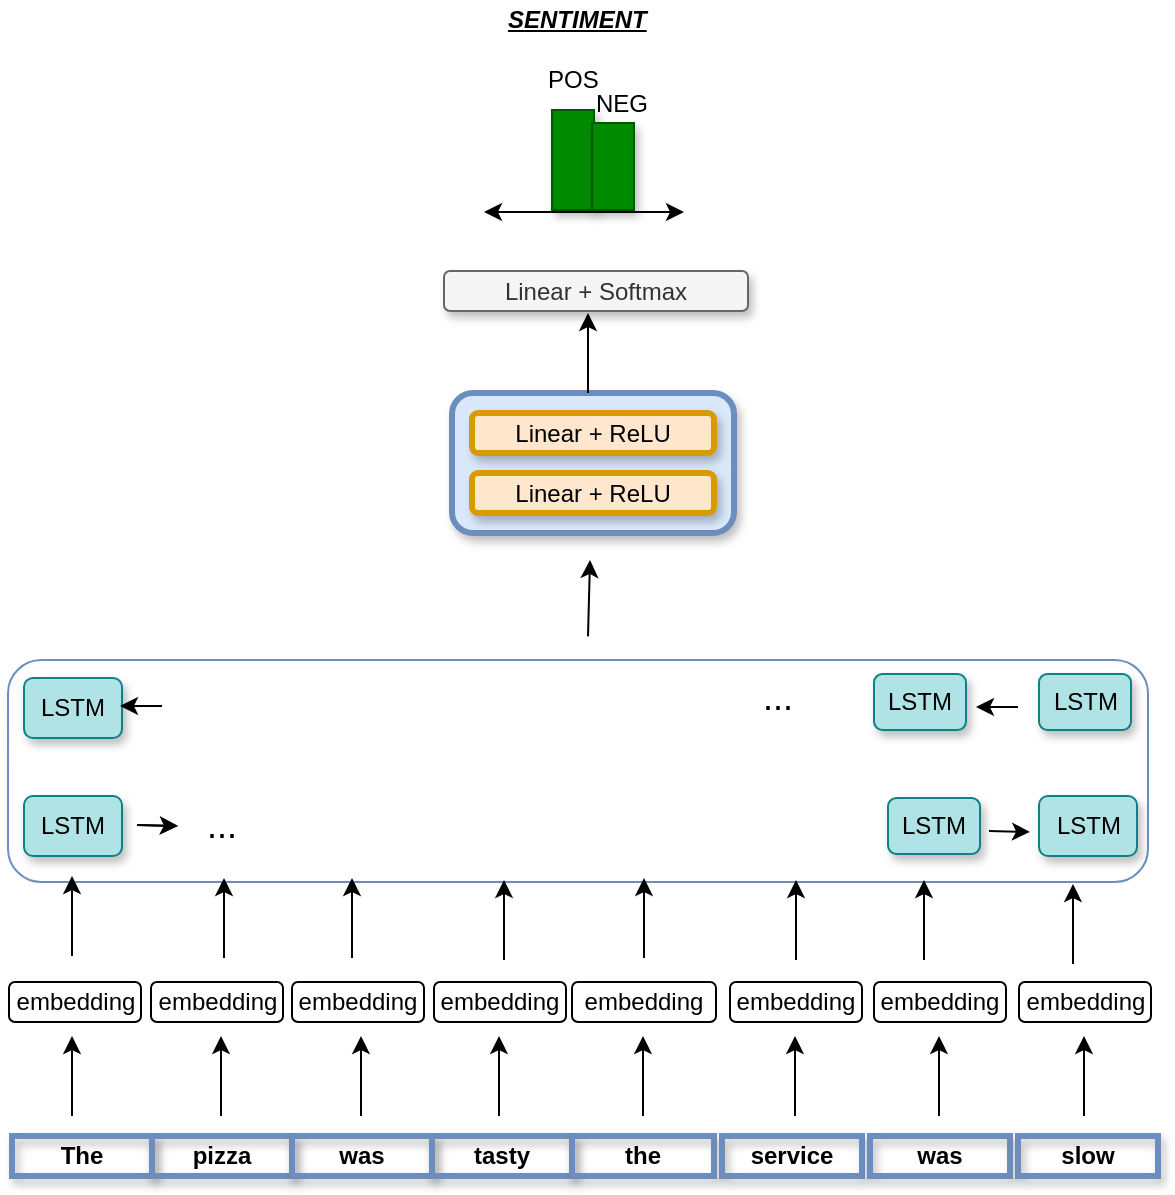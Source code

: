 <mxfile version="15.3.7" type="device"><diagram id="N7JLtDyA_7KSi02FKlXp" name="Page-1"><mxGraphModel dx="1422" dy="800" grid="1" gridSize="10" guides="1" tooltips="1" connect="1" arrows="1" fold="1" page="1" pageScale="1" pageWidth="827" pageHeight="1169" math="0" shadow="0"><root><mxCell id="0"/><mxCell id="1" parent="0"/><mxCell id="1vKBVT4091qM5uMeGwXg-2" value="&lt;b&gt;The&lt;/b&gt;" style="rounded=0;whiteSpace=wrap;html=1;shadow=1;fillColor=none;strokeColor=#6c8ebf;strokeWidth=3;" parent="1" vertex="1"><mxGeometry x="127" y="718" width="70" height="20" as="geometry"/></mxCell><mxCell id="1vKBVT4091qM5uMeGwXg-5" value="&lt;b&gt;pizza&lt;/b&gt;" style="rounded=0;whiteSpace=wrap;html=1;shadow=1;fillColor=none;strokeColor=#6c8ebf;strokeWidth=3;" parent="1" vertex="1"><mxGeometry x="197" y="718" width="70" height="20" as="geometry"/></mxCell><mxCell id="1vKBVT4091qM5uMeGwXg-6" value="&lt;b&gt;was&lt;/b&gt;" style="rounded=0;whiteSpace=wrap;html=1;shadow=1;fillColor=none;strokeColor=#6c8ebf;strokeWidth=3;" parent="1" vertex="1"><mxGeometry x="267" y="718" width="70" height="20" as="geometry"/></mxCell><mxCell id="1vKBVT4091qM5uMeGwXg-7" value="&lt;b&gt;tasty&lt;/b&gt;" style="rounded=0;whiteSpace=wrap;html=1;shadow=1;fillColor=none;strokeColor=#6C8EBF;strokeWidth=3;" parent="1" vertex="1"><mxGeometry x="337" y="718" width="70" height="20" as="geometry"/></mxCell><mxCell id="1vKBVT4091qM5uMeGwXg-8" value="&lt;b&gt;the&lt;/b&gt;" style="rounded=0;whiteSpace=wrap;html=1;shadow=1;fillColor=none;strokeColor=#6c8ebf;strokeWidth=3;" parent="1" vertex="1"><mxGeometry x="407" y="718" width="71" height="20" as="geometry"/></mxCell><mxCell id="1vKBVT4091qM5uMeGwXg-9" value="" style="endArrow=classic;html=1;entryX=0.5;entryY=1;entryDx=0;entryDy=0;" parent="1" edge="1"><mxGeometry width="50" height="50" relative="1" as="geometry"><mxPoint x="157" y="708" as="sourcePoint"/><mxPoint x="157" y="668" as="targetPoint"/></mxGeometry></mxCell><mxCell id="1vKBVT4091qM5uMeGwXg-25" value="" style="endArrow=classic;html=1;exitX=0.56;exitY=0.003;exitDx=0;exitDy=0;exitPerimeter=0;" parent="1" edge="1"><mxGeometry width="50" height="50" relative="1" as="geometry"><mxPoint x="415.0" y="468.18" as="sourcePoint"/><mxPoint x="416" y="430" as="targetPoint"/></mxGeometry></mxCell><mxCell id="1vKBVT4091qM5uMeGwXg-26" value="" style="rounded=1;whiteSpace=wrap;html=1;fillColor=#dae8fc;strokeColor=#6c8ebf;strokeWidth=3;shadow=1;" parent="1" vertex="1"><mxGeometry x="347" y="346.5" width="141" height="70" as="geometry"/></mxCell><mxCell id="1vKBVT4091qM5uMeGwXg-27" value="Linear + ReLU" style="rounded=1;whiteSpace=wrap;html=1;fillColor=#ffe6cc;strokeColor=#d79b00;strokeWidth=3;comic=0;shadow=1;" parent="1" vertex="1"><mxGeometry x="357" y="356.5" width="121" height="20" as="geometry"/></mxCell><mxCell id="1vKBVT4091qM5uMeGwXg-28" value="Linear + ReLU" style="rounded=1;whiteSpace=wrap;html=1;fillColor=#ffe6cc;strokeColor=#d79b00;strokeWidth=3;shadow=1;" parent="1" vertex="1"><mxGeometry x="357" y="386.5" width="121" height="20" as="geometry"/></mxCell><mxCell id="1vKBVT4091qM5uMeGwXg-54" value="Linear + Softmax" style="rounded=1;whiteSpace=wrap;html=1;shadow=1;glass=0;comic=0;strokeWidth=1;fillColor=#f5f5f5;strokeColor=#666666;fontColor=#333333;" parent="1" vertex="1"><mxGeometry x="343" y="285.5" width="152" height="20" as="geometry"/></mxCell><mxCell id="1vKBVT4091qM5uMeGwXg-56" value="" style="endArrow=classic;startArrow=classic;html=1;" parent="1" edge="1"><mxGeometry width="50" height="50" relative="1" as="geometry"><mxPoint x="363" y="256" as="sourcePoint"/><mxPoint x="463" y="256" as="targetPoint"/></mxGeometry></mxCell><mxCell id="1vKBVT4091qM5uMeGwXg-57" value="" style="rounded=0;whiteSpace=wrap;html=1;shadow=1;glass=0;comic=0;strokeWidth=1;fillColor=#008a00;strokeColor=#005700;fontColor=#ffffff;" parent="1" vertex="1"><mxGeometry x="397" y="205" width="21" height="50" as="geometry"/></mxCell><mxCell id="1vKBVT4091qM5uMeGwXg-61" value="" style="rounded=0;whiteSpace=wrap;html=1;shadow=1;glass=0;comic=0;strokeWidth=1;fillColor=#008a00;strokeColor=#005700;fontColor=#ffffff;" parent="1" vertex="1"><mxGeometry x="417" y="211.5" width="21" height="43.5" as="geometry"/></mxCell><mxCell id="1vKBVT4091qM5uMeGwXg-62" value="POS" style="text;html=1;resizable=0;points=[];autosize=1;align=left;verticalAlign=top;spacingTop=-4;" parent="1" vertex="1"><mxGeometry x="393" y="179.5" width="40" height="20" as="geometry"/></mxCell><mxCell id="1vKBVT4091qM5uMeGwXg-63" value="" style="endArrow=classic;html=1;" parent="1" edge="1"><mxGeometry width="50" height="50" relative="1" as="geometry"><mxPoint x="415" y="346.5" as="sourcePoint"/><mxPoint x="415" y="306.5" as="targetPoint"/></mxGeometry></mxCell><mxCell id="1vKBVT4091qM5uMeGwXg-72" value="&lt;b&gt;service&lt;/b&gt;" style="rounded=0;whiteSpace=wrap;html=1;shadow=1;fillColor=none;strokeColor=#6C8EBF;strokeWidth=3;" parent="1" vertex="1"><mxGeometry x="482" y="718" width="70" height="20" as="geometry"/></mxCell><mxCell id="1vKBVT4091qM5uMeGwXg-73" value="&lt;b&gt;was&lt;/b&gt;" style="rounded=0;whiteSpace=wrap;html=1;shadow=1;fillColor=none;strokeColor=#6c8ebf;strokeWidth=3;" parent="1" vertex="1"><mxGeometry x="556" y="718" width="70" height="20" as="geometry"/></mxCell><mxCell id="ZNMZA-cHTU3ABmhlaHGU-36" value="embedding" style="rounded=1;whiteSpace=wrap;html=1;" parent="1" vertex="1"><mxGeometry x="125.5" y="641" width="66" height="20" as="geometry"/></mxCell><mxCell id="XI3p5OOavdTKr7Pio_GI-2" value="&lt;u&gt;&lt;i&gt;&lt;b&gt;SENTIMENT&lt;/b&gt;&lt;/i&gt;&lt;/u&gt;" style="text;html=1;resizable=0;points=[];autosize=1;align=left;verticalAlign=top;spacingTop=-4;" parent="1" vertex="1"><mxGeometry x="373.003" y="150" width="80" height="20" as="geometry"/></mxCell><mxCell id="XbLmDEbApc3o17pJdD5w-1" value="&lt;b&gt;slow&lt;/b&gt;" style="rounded=0;whiteSpace=wrap;html=1;shadow=1;fillColor=none;strokeColor=#6c8ebf;strokeWidth=3;" vertex="1" parent="1"><mxGeometry x="630" y="718" width="70" height="20" as="geometry"/></mxCell><mxCell id="XbLmDEbApc3o17pJdD5w-10" value="embedding" style="rounded=1;whiteSpace=wrap;html=1;" vertex="1" parent="1"><mxGeometry x="630.5" y="641" width="66" height="20" as="geometry"/></mxCell><mxCell id="XbLmDEbApc3o17pJdD5w-11" value="" style="endArrow=classic;html=1;entryX=0.5;entryY=1;entryDx=0;entryDy=0;" edge="1" parent="1"><mxGeometry width="50" height="50" relative="1" as="geometry"><mxPoint x="663" y="708" as="sourcePoint"/><mxPoint x="663" y="668" as="targetPoint"/></mxGeometry></mxCell><mxCell id="XbLmDEbApc3o17pJdD5w-13" value="embedding" style="rounded=1;whiteSpace=wrap;html=1;" vertex="1" parent="1"><mxGeometry x="196.5" y="641" width="66" height="20" as="geometry"/></mxCell><mxCell id="XbLmDEbApc3o17pJdD5w-14" value="embedding" style="rounded=1;whiteSpace=wrap;html=1;" vertex="1" parent="1"><mxGeometry x="267" y="641" width="66" height="20" as="geometry"/></mxCell><mxCell id="XbLmDEbApc3o17pJdD5w-15" value="embedding" style="rounded=1;whiteSpace=wrap;html=1;" vertex="1" parent="1"><mxGeometry x="338" y="641" width="66" height="20" as="geometry"/></mxCell><mxCell id="XbLmDEbApc3o17pJdD5w-16" value="embedding" style="rounded=1;whiteSpace=wrap;html=1;" vertex="1" parent="1"><mxGeometry x="407" y="641" width="72" height="20" as="geometry"/></mxCell><mxCell id="XbLmDEbApc3o17pJdD5w-17" value="embedding" style="rounded=1;whiteSpace=wrap;html=1;" vertex="1" parent="1"><mxGeometry x="486" y="641" width="66" height="20" as="geometry"/></mxCell><mxCell id="XbLmDEbApc3o17pJdD5w-19" value="embedding" style="rounded=1;whiteSpace=wrap;html=1;" vertex="1" parent="1"><mxGeometry x="558" y="641" width="66" height="20" as="geometry"/></mxCell><mxCell id="XbLmDEbApc3o17pJdD5w-20" value="" style="endArrow=classic;html=1;entryX=0.5;entryY=1;entryDx=0;entryDy=0;" edge="1" parent="1"><mxGeometry width="50" height="50" relative="1" as="geometry"><mxPoint x="231.5" y="708" as="sourcePoint"/><mxPoint x="231.5" y="668" as="targetPoint"/></mxGeometry></mxCell><mxCell id="XbLmDEbApc3o17pJdD5w-21" value="" style="endArrow=classic;html=1;entryX=0.5;entryY=1;entryDx=0;entryDy=0;" edge="1" parent="1"><mxGeometry width="50" height="50" relative="1" as="geometry"><mxPoint x="301.5" y="708" as="sourcePoint"/><mxPoint x="301.5" y="668" as="targetPoint"/></mxGeometry></mxCell><mxCell id="XbLmDEbApc3o17pJdD5w-22" value="" style="endArrow=classic;html=1;entryX=0.5;entryY=1;entryDx=0;entryDy=0;" edge="1" parent="1"><mxGeometry width="50" height="50" relative="1" as="geometry"><mxPoint x="370.5" y="708" as="sourcePoint"/><mxPoint x="370.5" y="668" as="targetPoint"/></mxGeometry></mxCell><mxCell id="XbLmDEbApc3o17pJdD5w-23" value="" style="endArrow=classic;html=1;entryX=0.5;entryY=1;entryDx=0;entryDy=0;" edge="1" parent="1"><mxGeometry width="50" height="50" relative="1" as="geometry"><mxPoint x="442.5" y="708" as="sourcePoint"/><mxPoint x="442.5" y="668" as="targetPoint"/></mxGeometry></mxCell><mxCell id="XbLmDEbApc3o17pJdD5w-24" value="" style="endArrow=classic;html=1;entryX=0.5;entryY=1;entryDx=0;entryDy=0;" edge="1" parent="1"><mxGeometry width="50" height="50" relative="1" as="geometry"><mxPoint x="518.5" y="708" as="sourcePoint"/><mxPoint x="518.5" y="668" as="targetPoint"/></mxGeometry></mxCell><mxCell id="XbLmDEbApc3o17pJdD5w-25" value="" style="endArrow=classic;html=1;entryX=0.5;entryY=1;entryDx=0;entryDy=0;" edge="1" parent="1"><mxGeometry width="50" height="50" relative="1" as="geometry"><mxPoint x="590.5" y="708" as="sourcePoint"/><mxPoint x="590.5" y="668" as="targetPoint"/></mxGeometry></mxCell><mxCell id="XbLmDEbApc3o17pJdD5w-34" value="" style="rounded=1;whiteSpace=wrap;html=1;fontSize=18;strokeColor=#6C8EBF;" vertex="1" parent="1"><mxGeometry x="125" y="480" width="570" height="111" as="geometry"/></mxCell><mxCell id="ZNMZA-cHTU3ABmhlaHGU-1" value="LSTM" style="rounded=1;whiteSpace=wrap;html=1;shadow=1;glass=0;comic=0;strokeWidth=1;fillColor=#b0e3e6;strokeColor=#0e8088;" parent="1" vertex="1"><mxGeometry x="133" y="548" width="49" height="30" as="geometry"/></mxCell><mxCell id="ZNMZA-cHTU3ABmhlaHGU-2" value="LSTM" style="rounded=1;whiteSpace=wrap;html=1;shadow=1;glass=0;comic=0;strokeWidth=1;fillColor=#b0e3e6;strokeColor=#0e8088;" parent="1" vertex="1"><mxGeometry x="640.5" y="548" width="49" height="30" as="geometry"/></mxCell><mxCell id="ZNMZA-cHTU3ABmhlaHGU-3" value="LSTM" style="rounded=1;whiteSpace=wrap;html=1;shadow=1;glass=0;comic=0;strokeWidth=1;fillColor=#b0e3e6;strokeColor=#0e8088;" parent="1" vertex="1"><mxGeometry x="133" y="489" width="49" height="30" as="geometry"/></mxCell><mxCell id="ZNMZA-cHTU3ABmhlaHGU-4" value="LSTM" style="rounded=1;whiteSpace=wrap;html=1;shadow=1;glass=0;comic=0;strokeWidth=1;fillColor=#b0e3e6;strokeColor=#0e8088;" parent="1" vertex="1"><mxGeometry x="640.5" y="487" width="46" height="28" as="geometry"/></mxCell><mxCell id="ZNMZA-cHTU3ABmhlaHGU-8" value="" style="endArrow=classic;html=1;" parent="1" edge="1"><mxGeometry width="50" height="50" relative="1" as="geometry"><mxPoint x="202" y="503" as="sourcePoint"/><mxPoint x="181" y="503" as="targetPoint"/></mxGeometry></mxCell><mxCell id="XbLmDEbApc3o17pJdD5w-4" value="" style="endArrow=classic;html=1;" edge="1" parent="1"><mxGeometry width="50" height="50" relative="1" as="geometry"><mxPoint x="189.5" y="562.5" as="sourcePoint"/><mxPoint x="210" y="563" as="targetPoint"/></mxGeometry></mxCell><mxCell id="XbLmDEbApc3o17pJdD5w-5" value="..." style="text;html=1;strokeColor=none;fillColor=none;align=center;verticalAlign=middle;whiteSpace=wrap;rounded=0;fontSize=18;" vertex="1" parent="1"><mxGeometry x="490" y="489" width="40" height="20" as="geometry"/></mxCell><mxCell id="XbLmDEbApc3o17pJdD5w-6" value="LSTM" style="rounded=1;whiteSpace=wrap;html=1;shadow=1;glass=0;comic=0;strokeWidth=1;fillColor=#b0e3e6;strokeColor=#0e8088;" vertex="1" parent="1"><mxGeometry x="558" y="487" width="46" height="28" as="geometry"/></mxCell><mxCell id="XbLmDEbApc3o17pJdD5w-8" value="" style="endArrow=classic;html=1;" edge="1" parent="1"><mxGeometry width="50" height="50" relative="1" as="geometry"><mxPoint x="630" y="503.5" as="sourcePoint"/><mxPoint x="609" y="503.5" as="targetPoint"/></mxGeometry></mxCell><mxCell id="XbLmDEbApc3o17pJdD5w-27" value="LSTM" style="rounded=1;whiteSpace=wrap;html=1;shadow=1;glass=0;comic=0;strokeWidth=1;fillColor=#b0e3e6;strokeColor=#0e8088;" vertex="1" parent="1"><mxGeometry x="565" y="549" width="46" height="28" as="geometry"/></mxCell><mxCell id="XbLmDEbApc3o17pJdD5w-31" value="" style="endArrow=classic;html=1;" edge="1" parent="1"><mxGeometry width="50" height="50" relative="1" as="geometry"><mxPoint x="615.5" y="565.5" as="sourcePoint"/><mxPoint x="636" y="566" as="targetPoint"/></mxGeometry></mxCell><mxCell id="XbLmDEbApc3o17pJdD5w-32" value="" style="endArrow=classic;html=1;" edge="1" parent="1"><mxGeometry width="50" height="50" relative="1" as="geometry"><mxPoint x="189.5" y="562.5" as="sourcePoint"/><mxPoint x="210" y="563" as="targetPoint"/></mxGeometry></mxCell><mxCell id="XbLmDEbApc3o17pJdD5w-33" value="..." style="text;html=1;strokeColor=none;fillColor=none;align=center;verticalAlign=middle;whiteSpace=wrap;rounded=0;fontSize=18;" vertex="1" parent="1"><mxGeometry x="212" y="553" width="40" height="20" as="geometry"/></mxCell><mxCell id="XbLmDEbApc3o17pJdD5w-35" value="" style="endArrow=classic;html=1;entryX=0.5;entryY=1;entryDx=0;entryDy=0;" edge="1" parent="1"><mxGeometry width="50" height="50" relative="1" as="geometry"><mxPoint x="157" y="628" as="sourcePoint"/><mxPoint x="157" y="588" as="targetPoint"/></mxGeometry></mxCell><mxCell id="XbLmDEbApc3o17pJdD5w-36" value="" style="endArrow=classic;html=1;entryX=0.5;entryY=1;entryDx=0;entryDy=0;" edge="1" parent="1"><mxGeometry width="50" height="50" relative="1" as="geometry"><mxPoint x="233" y="629" as="sourcePoint"/><mxPoint x="233" y="589" as="targetPoint"/></mxGeometry></mxCell><mxCell id="XbLmDEbApc3o17pJdD5w-37" value="" style="endArrow=classic;html=1;entryX=0.5;entryY=1;entryDx=0;entryDy=0;" edge="1" parent="1"><mxGeometry width="50" height="50" relative="1" as="geometry"><mxPoint x="297" y="629" as="sourcePoint"/><mxPoint x="297" y="589" as="targetPoint"/></mxGeometry></mxCell><mxCell id="XbLmDEbApc3o17pJdD5w-38" value="" style="endArrow=classic;html=1;entryX=0.5;entryY=1;entryDx=0;entryDy=0;" edge="1" parent="1"><mxGeometry width="50" height="50" relative="1" as="geometry"><mxPoint x="373" y="630" as="sourcePoint"/><mxPoint x="373" y="590" as="targetPoint"/></mxGeometry></mxCell><mxCell id="XbLmDEbApc3o17pJdD5w-42" value="" style="endArrow=classic;html=1;entryX=0.5;entryY=1;entryDx=0;entryDy=0;" edge="1" parent="1"><mxGeometry width="50" height="50" relative="1" as="geometry"><mxPoint x="443" y="629" as="sourcePoint"/><mxPoint x="443" y="589" as="targetPoint"/></mxGeometry></mxCell><mxCell id="XbLmDEbApc3o17pJdD5w-43" value="" style="endArrow=classic;html=1;entryX=0.5;entryY=1;entryDx=0;entryDy=0;" edge="1" parent="1"><mxGeometry width="50" height="50" relative="1" as="geometry"><mxPoint x="519" y="630" as="sourcePoint"/><mxPoint x="519" y="590" as="targetPoint"/></mxGeometry></mxCell><mxCell id="XbLmDEbApc3o17pJdD5w-44" value="" style="endArrow=classic;html=1;entryX=0.5;entryY=1;entryDx=0;entryDy=0;" edge="1" parent="1"><mxGeometry width="50" height="50" relative="1" as="geometry"><mxPoint x="583" y="630" as="sourcePoint"/><mxPoint x="583" y="590" as="targetPoint"/></mxGeometry></mxCell><mxCell id="XbLmDEbApc3o17pJdD5w-45" value="" style="endArrow=classic;html=1;entryX=0.5;entryY=1;entryDx=0;entryDy=0;" edge="1" parent="1"><mxGeometry width="50" height="50" relative="1" as="geometry"><mxPoint x="657.5" y="632" as="sourcePoint"/><mxPoint x="657.5" y="592" as="targetPoint"/></mxGeometry></mxCell><mxCell id="XbLmDEbApc3o17pJdD5w-47" value="NEG" style="text;html=1;resizable=0;points=[];autosize=1;align=left;verticalAlign=top;spacingTop=-4;" vertex="1" parent="1"><mxGeometry x="417" y="191.5" width="40" height="20" as="geometry"/></mxCell></root></mxGraphModel></diagram></mxfile>